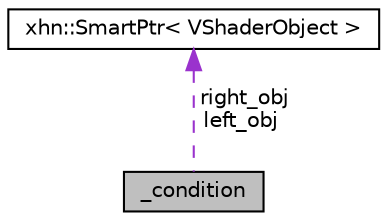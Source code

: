 digraph "_condition"
{
  edge [fontname="Helvetica",fontsize="10",labelfontname="Helvetica",labelfontsize="10"];
  node [fontname="Helvetica",fontsize="10",shape=record];
  Node1 [label="_condition",height=0.2,width=0.4,color="black", fillcolor="grey75", style="filled", fontcolor="black"];
  Node2 -> Node1 [dir="back",color="darkorchid3",fontsize="10",style="dashed",label=" right_obj\nleft_obj" ,fontname="Helvetica"];
  Node2 [label="xhn::SmartPtr\< VShaderObject \>",height=0.2,width=0.4,color="black", fillcolor="white", style="filled",URL="$classxhn_1_1_smart_ptr.html"];
}
